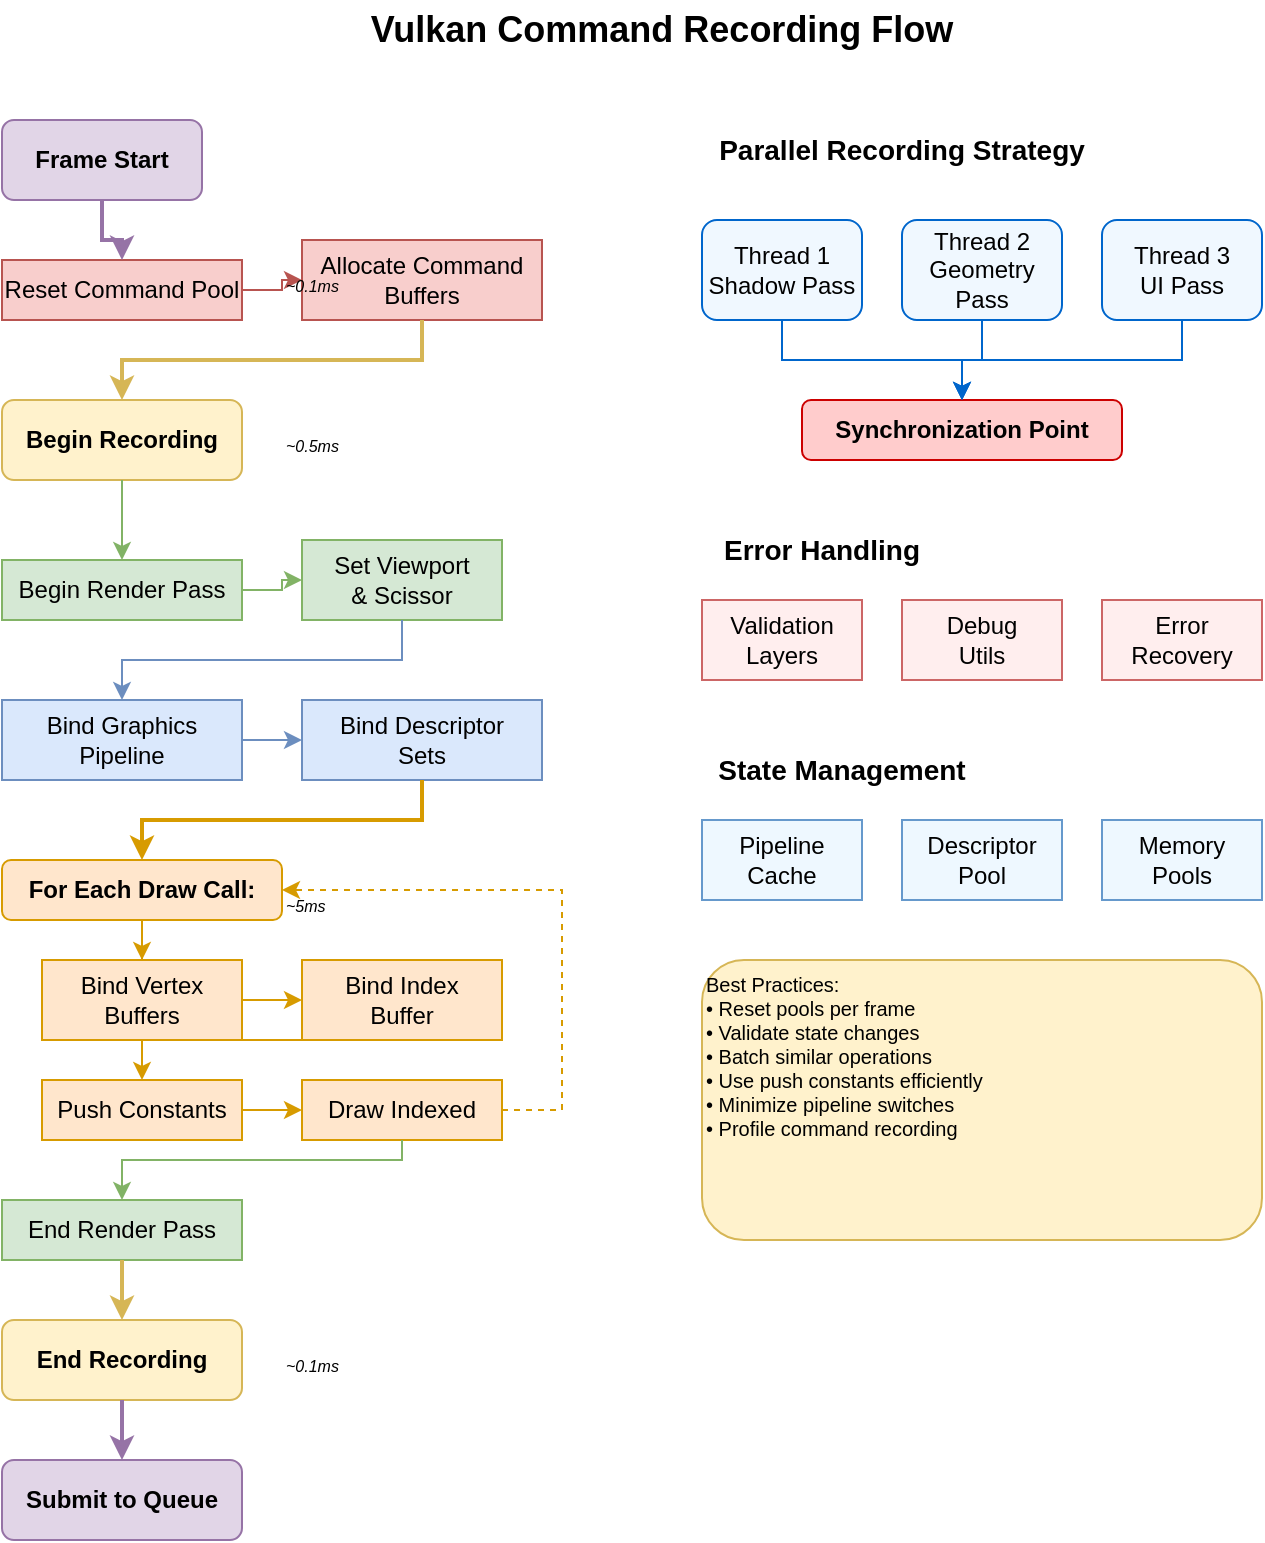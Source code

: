 <mxfile version="24.6.4" type="device">
  <diagram name="Command Recording Flow" id="command-flow">
    <mxGraphModel dx="1422" dy="754" grid="1" gridSize="10" guides="1" tooltips="1" connect="1" arrows="1" fold="1" page="1" pageScale="1" pageWidth="827" pageHeight="1169" math="0" shadow="0">
      <root>
        <mxCell id="0" />
        <mxCell id="1" parent="0" />
        
        <!-- Title -->
        <mxCell id="title" value="Vulkan Command Recording Flow" style="text;html=1;strokeColor=none;fillColor=none;align=center;verticalAlign=middle;whiteSpace=wrap;rounded=0;fontSize=18;fontStyle=1" vertex="1" parent="1">
          <mxGeometry x="280" y="20" width="300" height="30" as="geometry" />
        </mxCell>
        
        <!-- Frame Timeline -->
        <mxCell id="frame_start" value="Frame Start" style="rounded=1;whiteSpace=wrap;html=1;fillColor=#e1d5e7;strokeColor=#9673a6;fontStyle=1" vertex="1" parent="1">
          <mxGeometry x="100" y="80" width="100" height="40" as="geometry" />
        </mxCell>
        
        <!-- Command Pool Management -->
        <mxCell id="pool_reset" value="Reset Command Pool" style="rounded=0;whiteSpace=wrap;html=1;fillColor=#f8cecc;strokeColor=#b85450" vertex="1" parent="1">
          <mxGeometry x="100" y="150" width="120" height="30" as="geometry" />
        </mxCell>
        
        <mxCell id="buffer_alloc" value="Allocate Command&#xa;Buffers" style="rounded=0;whiteSpace=wrap;html=1;fillColor=#f8cecc;strokeColor=#b85450" vertex="1" parent="1">
          <mxGeometry x="250" y="140" width="120" height="40" as="geometry" />
        </mxCell>
        
        <!-- Recording Phase -->
        <mxCell id="begin_recording" value="Begin Recording" style="rounded=1;whiteSpace=wrap;html=1;fillColor=#fff2cc;strokeColor=#d6b656;fontStyle=1" vertex="1" parent="1">
          <mxGeometry x="100" y="220" width="120" height="40" as="geometry" />
        </mxCell>
        
        <!-- Render Pass Management -->
        <mxCell id="begin_pass" value="Begin Render Pass" style="rounded=0;whiteSpace=wrap;html=1;fillColor=#d5e8d4;strokeColor=#82b366" vertex="1" parent="1">
          <mxGeometry x="100" y="300" width="120" height="30" as="geometry" />
        </mxCell>
        
        <mxCell id="viewport" value="Set Viewport&#xa;&amp; Scissor" style="rounded=0;whiteSpace=wrap;html=1;fillColor=#d5e8d4;strokeColor=#82b366" vertex="1" parent="1">
          <mxGeometry x="250" y="290" width="100" height="40" as="geometry" />
        </mxCell>
        
        <!-- Pipeline Binding -->
        <mxCell id="bind_pipeline" value="Bind Graphics&#xa;Pipeline" style="rounded=0;whiteSpace=wrap;html=1;fillColor=#dae8fc;strokeColor=#6c8ebf" vertex="1" parent="1">
          <mxGeometry x="100" y="370" width="120" height="40" as="geometry" />
        </mxCell>
        
        <mxCell id="bind_desc" value="Bind Descriptor&#xa;Sets" style="rounded=0;whiteSpace=wrap;html=1;fillColor=#dae8fc;strokeColor=#6c8ebf" vertex="1" parent="1">
          <mxGeometry x="250" y="370" width="120" height="40" as="geometry" />
        </mxCell>
        
        <!-- Resource Binding Loop -->
        <mxCell id="draw_loop" value="For Each Draw Call:" style="rounded=1;whiteSpace=wrap;html=1;fillColor=#ffe6cc;strokeColor=#d79b00;fontStyle=1" vertex="1" parent="1">
          <mxGeometry x="100" y="450" width="140" height="30" as="geometry" />
        </mxCell>
        
        <mxCell id="bind_vertex" value="Bind Vertex&#xa;Buffers" style="rounded=0;whiteSpace=wrap;html=1;fillColor=#ffe6cc;strokeColor=#d79b00" vertex="1" parent="1">
          <mxGeometry x="120" y="500" width="100" height="40" as="geometry" />
        </mxCell>
        
        <mxCell id="bind_index" value="Bind Index&#xa;Buffer" style="rounded=0;whiteSpace=wrap;html=1;fillColor=#ffe6cc;strokeColor=#d79b00" vertex="1" parent="1">
          <mxGeometry x="250" y="500" width="100" height="40" as="geometry" />
        </mxCell>
        
        <mxCell id="push_constants" value="Push Constants" style="rounded=0;whiteSpace=wrap;html=1;fillColor=#ffe6cc;strokeColor=#d79b00" vertex="1" parent="1">
          <mxGeometry x="120" y="560" width="100" height="30" as="geometry" />
        </mxCell>
        
        <mxCell id="draw_indexed" value="Draw Indexed" style="rounded=0;whiteSpace=wrap;html=1;fillColor=#ffe6cc;strokeColor=#d79b00" vertex="1" parent="1">
          <mxGeometry x="250" y="560" width="100" height="30" as="geometry" />
        </mxCell>
        
        <!-- End Recording -->
        <mxCell id="end_pass" value="End Render Pass" style="rounded=0;whiteSpace=wrap;html=1;fillColor=#d5e8d4;strokeColor=#82b366" vertex="1" parent="1">
          <mxGeometry x="100" y="620" width="120" height="30" as="geometry" />
        </mxCell>
        
        <mxCell id="end_recording" value="End Recording" style="rounded=1;whiteSpace=wrap;html=1;fillColor=#fff2cc;strokeColor=#d6b656;fontStyle=1" vertex="1" parent="1">
          <mxGeometry x="100" y="680" width="120" height="40" as="geometry" />
        </mxCell>
        
        <!-- Submission -->
        <mxCell id="submit" value="Submit to Queue" style="rounded=1;whiteSpace=wrap;html=1;fillColor=#e1d5e7;strokeColor=#9673a6;fontStyle=1" vertex="1" parent="1">
          <mxGeometry x="100" y="750" width="120" height="40" as="geometry" />
        </mxCell>
        
        <!-- Parallel Structure -->
        <mxCell id="parallel_title" value="Parallel Recording Strategy" style="text;html=1;strokeColor=none;fillColor=none;align=center;verticalAlign=middle;whiteSpace=wrap;rounded=0;fontSize=14;fontStyle=1" vertex="1" parent="1">
          <mxGeometry x="450" y="80" width="200" height="30" as="geometry" />
        </mxCell>
        
        <mxCell id="thread1" value="Thread 1&#xa;Shadow Pass" style="rounded=1;whiteSpace=wrap;html=1;fillColor=#f0f8ff;strokeColor=#0066cc" vertex="1" parent="1">
          <mxGeometry x="450" y="130" width="80" height="50" as="geometry" />
        </mxCell>
        
        <mxCell id="thread2" value="Thread 2&#xa;Geometry Pass" style="rounded=1;whiteSpace=wrap;html=1;fillColor=#f0f8ff;strokeColor=#0066cc" vertex="1" parent="1">
          <mxGeometry x="550" y="130" width="80" height="50" as="geometry" />
        </mxCell>
        
        <mxCell id="thread3" value="Thread 3&#xa;UI Pass" style="rounded=1;whiteSpace=wrap;html=1;fillColor=#f0f8ff;strokeColor=#0066cc" vertex="1" parent="1">
          <mxGeometry x="650" y="130" width="80" height="50" as="geometry" />
        </mxCell>
        
        <mxCell id="sync_point" value="Synchronization Point" style="rounded=1;whiteSpace=wrap;html=1;fillColor=#ffcccc;strokeColor=#cc0000;fontStyle=1" vertex="1" parent="1">
          <mxGeometry x="500" y="220" width="160" height="30" as="geometry" />
        </mxCell>
        
        <!-- Error Handling -->
        <mxCell id="error_title" value="Error Handling" style="text;html=1;strokeColor=none;fillColor=none;align=center;verticalAlign=middle;whiteSpace=wrap;rounded=0;fontSize=14;fontStyle=1" vertex="1" parent="1">
          <mxGeometry x="450" y="280" width="120" height="30" as="geometry" />
        </mxCell>
        
        <mxCell id="validation" value="Validation&#xa;Layers" style="rounded=0;whiteSpace=wrap;html=1;fillColor=#ffeeee;strokeColor=#cc6666" vertex="1" parent="1">
          <mxGeometry x="450" y="320" width="80" height="40" as="geometry" />
        </mxCell>
        
        <mxCell id="debug_utils" value="Debug&#xa;Utils" style="rounded=0;whiteSpace=wrap;html=1;fillColor=#ffeeee;strokeColor=#cc6666" vertex="1" parent="1">
          <mxGeometry x="550" y="320" width="80" height="40" as="geometry" />
        </mxCell>
        
        <mxCell id="error_recovery" value="Error&#xa;Recovery" style="rounded=0;whiteSpace=wrap;html=1;fillColor=#ffeeee;strokeColor=#cc6666" vertex="1" parent="1">
          <mxGeometry x="650" y="320" width="80" height="40" as="geometry" />
        </mxCell>
        
        <!-- State Management -->
        <mxCell id="state_title" value="State Management" style="text;html=1;strokeColor=none;fillColor=none;align=center;verticalAlign=middle;whiteSpace=wrap;rounded=0;fontSize=14;fontStyle=1" vertex="1" parent="1">
          <mxGeometry x="450" y="390" width="140" height="30" as="geometry" />
        </mxCell>
        
        <mxCell id="pipeline_cache" value="Pipeline&#xa;Cache" style="rounded=0;whiteSpace=wrap;html=1;fillColor=#eef8ff;strokeColor=#6699cc" vertex="1" parent="1">
          <mxGeometry x="450" y="430" width="80" height="40" as="geometry" />
        </mxCell>
        
        <mxCell id="descriptor_pool" value="Descriptor&#xa;Pool" style="rounded=0;whiteSpace=wrap;html=1;fillColor=#eef8ff;strokeColor=#6699cc" vertex="1" parent="1">
          <mxGeometry x="550" y="430" width="80" height="40" as="geometry" />
        </mxCell>
        
        <mxCell id="memory_pools" value="Memory&#xa;Pools" style="rounded=0;whiteSpace=wrap;html=1;fillColor=#eef8ff;strokeColor=#6699cc" vertex="1" parent="1">
          <mxGeometry x="650" y="430" width="80" height="40" as="geometry" />
        </mxCell>
        
        <!-- Flow Arrows -->
        <mxCell id="flow1" style="edgeStyle=orthogonalEdgeStyle;rounded=0;orthogonalLoop=1;jettySize=auto;html=1;strokeWidth=2;fillColor=#e1d5e7;strokeColor=#9673a6" edge="1" parent="1" source="frame_start" target="pool_reset">
          <mxGeometry relative="1" as="geometry" />
        </mxCell>
        
        <mxCell id="flow2" style="edgeStyle=orthogonalEdgeStyle;rounded=0;orthogonalLoop=1;jettySize=auto;html=1;strokeWidth=1;fillColor=#f8cecc;strokeColor=#b85450" edge="1" parent="1" source="pool_reset" target="buffer_alloc">
          <mxGeometry relative="1" as="geometry" />
        </mxCell>
        
        <mxCell id="flow3" style="edgeStyle=orthogonalEdgeStyle;rounded=0;orthogonalLoop=1;jettySize=auto;html=1;strokeWidth=2;fillColor=#fff2cc;strokeColor=#d6b656" edge="1" parent="1" source="buffer_alloc" target="begin_recording">
          <mxGeometry relative="1" as="geometry">
            <Array as="points">
              <mxPoint x="310" y="200" />
              <mxPoint x="160" y="200" />
            </Array>
          </mxGeometry>
        </mxCell>
        
        <mxCell id="flow4" style="edgeStyle=orthogonalEdgeStyle;rounded=0;orthogonalLoop=1;jettySize=auto;html=1;strokeWidth=1;fillColor=#d5e8d4;strokeColor=#82b366" edge="1" parent="1" source="begin_recording" target="begin_pass">
          <mxGeometry relative="1" as="geometry" />
        </mxCell>
        
        <mxCell id="flow5" style="edgeStyle=orthogonalEdgeStyle;rounded=0;orthogonalLoop=1;jettySize=auto;html=1;strokeWidth=1;fillColor=#d5e8d4;strokeColor=#82b366" edge="1" parent="1" source="begin_pass" target="viewport">
          <mxGeometry relative="1" as="geometry" />
        </mxCell>
        
        <mxCell id="flow6" style="edgeStyle=orthogonalEdgeStyle;rounded=0;orthogonalLoop=1;jettySize=auto;html=1;strokeWidth=1;fillColor=#dae8fc;strokeColor=#6c8ebf" edge="1" parent="1" source="viewport" target="bind_pipeline">
          <mxGeometry relative="1" as="geometry">
            <Array as="points">
              <mxPoint x="300" y="350" />
              <mxPoint x="160" y="350" />
            </Array>
          </mxGeometry>
        </mxCell>
        
        <mxCell id="flow7" style="edgeStyle=orthogonalEdgeStyle;rounded=0;orthogonalLoop=1;jettySize=auto;html=1;strokeWidth=1;fillColor=#dae8fc;strokeColor=#6c8ebf" edge="1" parent="1" source="bind_pipeline" target="bind_desc">
          <mxGeometry relative="1" as="geometry" />
        </mxCell>
        
        <mxCell id="flow8" style="edgeStyle=orthogonalEdgeStyle;rounded=0;orthogonalLoop=1;jettySize=auto;html=1;strokeWidth=2;fillColor=#ffe6cc;strokeColor=#d79b00" edge="1" parent="1" source="bind_desc" target="draw_loop">
          <mxGeometry relative="1" as="geometry">
            <Array as="points">
              <mxPoint x="310" y="430" />
              <mxPoint x="170" y="430" />
            </Array>
          </mxGeometry>
        </mxCell>
        
        <mxCell id="flow9" style="edgeStyle=orthogonalEdgeStyle;rounded=0;orthogonalLoop=1;jettySize=auto;html=1;strokeWidth=1;fillColor=#ffe6cc;strokeColor=#d79b00" edge="1" parent="1" source="draw_loop" target="bind_vertex">
          <mxGeometry relative="1" as="geometry" />
        </mxCell>
        
        <mxCell id="flow10" style="edgeStyle=orthogonalEdgeStyle;rounded=0;orthogonalLoop=1;jettySize=auto;html=1;strokeWidth=1;fillColor=#ffe6cc;strokeColor=#d79b00" edge="1" parent="1" source="bind_vertex" target="bind_index">
          <mxGeometry relative="1" as="geometry" />
        </mxCell>
        
        <mxCell id="flow11" style="edgeStyle=orthogonalEdgeStyle;rounded=0;orthogonalLoop=1;jettySize=auto;html=1;strokeWidth=1;fillColor=#ffe6cc;strokeColor=#d79b00" edge="1" parent="1" source="bind_index" target="push_constants">
          <mxGeometry relative="1" as="geometry">
            <Array as="points">
              <mxPoint x="300" y="540" />
              <mxPoint x="170" y="540" />
            </Array>
          </mxGeometry>
        </mxCell>
        
        <mxCell id="flow12" style="edgeStyle=orthogonalEdgeStyle;rounded=0;orthogonalLoop=1;jettySize=auto;html=1;strokeWidth=1;fillColor=#ffe6cc;strokeColor=#d79b00" edge="1" parent="1" source="push_constants" target="draw_indexed">
          <mxGeometry relative="1" as="geometry" />
        </mxCell>
        
        <!-- Loop back arrow -->
        <mxCell id="loop_back" style="edgeStyle=orthogonalEdgeStyle;rounded=0;orthogonalLoop=1;jettySize=auto;html=1;strokeWidth=1;strokeColor=#d79b00;dashed=1" edge="1" parent="1" source="draw_indexed" target="draw_loop">
          <mxGeometry relative="1" as="geometry">
            <Array as="points">
              <mxPoint x="380" y="575" />
              <mxPoint x="380" y="465" />
            </Array>
          </mxGeometry>
        </mxCell>
        
        <mxCell id="flow13" style="edgeStyle=orthogonalEdgeStyle;rounded=0;orthogonalLoop=1;jettySize=auto;html=1;strokeWidth=1;fillColor=#d5e8d4;strokeColor=#82b366" edge="1" parent="1" source="draw_indexed" target="end_pass">
          <mxGeometry relative="1" as="geometry">
            <Array as="points">
              <mxPoint x="300" y="600" />
              <mxPoint x="160" y="600" />
            </Array>
          </mxGeometry>
        </mxCell>
        
        <mxCell id="flow14" style="edgeStyle=orthogonalEdgeStyle;rounded=0;orthogonalLoop=1;jettySize=auto;html=1;strokeWidth=2;fillColor=#fff2cc;strokeColor=#d6b656" edge="1" parent="1" source="end_pass" target="end_recording">
          <mxGeometry relative="1" as="geometry" />
        </mxCell>
        
        <mxCell id="flow15" style="edgeStyle=orthogonalEdgeStyle;rounded=0;orthogonalLoop=1;jettySize=auto;html=1;strokeWidth=2;fillColor=#e1d5e7;strokeColor=#9673a6" edge="1" parent="1" source="end_recording" target="submit">
          <mxGeometry relative="1" as="geometry" />
        </mxCell>
        
        <!-- Parallel connections -->
        <mxCell id="par1" style="edgeStyle=orthogonalEdgeStyle;rounded=0;orthogonalLoop=1;jettySize=auto;html=1;strokeWidth=1;fillColor=#f0f8ff;strokeColor=#0066cc" edge="1" parent="1" source="thread1" target="sync_point">
          <mxGeometry relative="1" as="geometry" />
        </mxCell>
        
        <mxCell id="par2" style="edgeStyle=orthogonalEdgeStyle;rounded=0;orthogonalLoop=1;jettySize=auto;html=1;strokeWidth=1;fillColor=#f0f8ff;strokeColor=#0066cc" edge="1" parent="1" source="thread2" target="sync_point">
          <mxGeometry relative="1" as="geometry" />
        </mxCell>
        
        <mxCell id="par3" style="edgeStyle=orthogonalEdgeStyle;rounded=0;orthogonalLoop=1;jettySize=auto;html=1;strokeWidth=1;fillColor=#f0f8ff;strokeColor=#0066cc" edge="1" parent="1" source="thread3" target="sync_point">
          <mxGeometry relative="1" as="geometry" />
        </mxCell>
        
        <!-- Best Practices -->
        <mxCell id="practices" value="Best Practices:&#xa;• Reset pools per frame&#xa;• Validate state changes&#xa;• Batch similar operations&#xa;• Use push constants efficiently&#xa;• Minimize pipeline switches&#xa;• Profile command recording" style="text;html=1;strokeColor=#d6b656;fillColor=#fff2cc;align=left;verticalAlign=top;whiteSpace=wrap;rounded=1;fontSize=10" vertex="1" parent="1">
          <mxGeometry x="450" y="500" width="280" height="140" as="geometry" />
        </mxCell>
        
        <!-- Timing Labels -->
        <mxCell id="time1" value="~0.1ms" style="text;html=1;strokeColor=none;fillColor=none;align=left;verticalAlign=middle;whiteSpace=wrap;rounded=0;fontSize=8;fontStyle=2;color=#666666" vertex="1" parent="1">
          <mxGeometry x="240" y="155" width="40" height="15" as="geometry" />
        </mxCell>
        
        <mxCell id="time2" value="~0.5ms" style="text;html=1;strokeColor=none;fillColor=none;align=left;verticalAlign=middle;whiteSpace=wrap;rounded=0;fontSize=8;fontStyle=2;color=#666666" vertex="1" parent="1">
          <mxGeometry x="240" y="235" width="40" height="15" as="geometry" />
        </mxCell>
        
        <mxCell id="time3" value="~5ms" style="text;html=1;strokeColor=none;fillColor=none;align=left;verticalAlign=middle;whiteSpace=wrap;rounded=0;fontSize=8;fontStyle=2;color=#666666" vertex="1" parent="1">
          <mxGeometry x="240" y="465" width="40" height="15" as="geometry" />
        </mxCell>
        
        <mxCell id="time4" value="~0.1ms" style="text;html=1;strokeColor=none;fillColor=none;align=left;verticalAlign=middle;whiteSpace=wrap;rounded=0;fontSize=8;fontStyle=2;color=#666666" vertex="1" parent="1">
          <mxGeometry x="240" y="695" width="40" height="15" as="geometry" />
        </mxCell>
      </root>
    </mxGraphModel>
  </diagram>
</mxfile>
